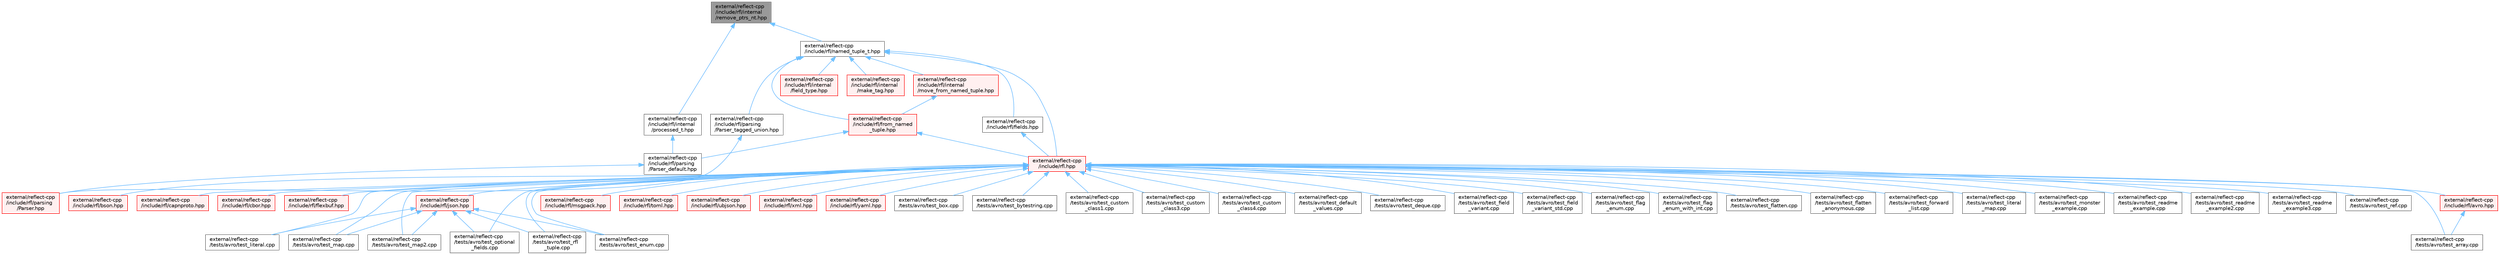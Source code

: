 digraph "external/reflect-cpp/include/rfl/internal/remove_ptrs_nt.hpp"
{
 // LATEX_PDF_SIZE
  bgcolor="transparent";
  edge [fontname=Helvetica,fontsize=10,labelfontname=Helvetica,labelfontsize=10];
  node [fontname=Helvetica,fontsize=10,shape=box,height=0.2,width=0.4];
  Node1 [id="Node000001",label="external/reflect-cpp\l/include/rfl/internal\l/remove_ptrs_nt.hpp",height=0.2,width=0.4,color="gray40", fillcolor="grey60", style="filled", fontcolor="black",tooltip=" "];
  Node1 -> Node2 [id="edge1_Node000001_Node000002",dir="back",color="steelblue1",style="solid",tooltip=" "];
  Node2 [id="Node000002",label="external/reflect-cpp\l/include/rfl/internal\l/processed_t.hpp",height=0.2,width=0.4,color="grey40", fillcolor="white", style="filled",URL="$processed__t_8hpp.html",tooltip=" "];
  Node2 -> Node3 [id="edge2_Node000002_Node000003",dir="back",color="steelblue1",style="solid",tooltip=" "];
  Node3 [id="Node000003",label="external/reflect-cpp\l/include/rfl/parsing\l/Parser_default.hpp",height=0.2,width=0.4,color="grey40", fillcolor="white", style="filled",URL="$_parser__default_8hpp.html",tooltip=" "];
  Node3 -> Node4 [id="edge3_Node000003_Node000004",dir="back",color="steelblue1",style="solid",tooltip=" "];
  Node4 [id="Node000004",label="external/reflect-cpp\l/include/rfl/parsing\l/Parser.hpp",height=0.2,width=0.4,color="red", fillcolor="#FFF0F0", style="filled",URL="$parsing_2_parser_8hpp.html",tooltip=" "];
  Node1 -> Node723 [id="edge4_Node000001_Node000723",dir="back",color="steelblue1",style="solid",tooltip=" "];
  Node723 [id="Node000723",label="external/reflect-cpp\l/include/rfl/named_tuple_t.hpp",height=0.2,width=0.4,color="grey40", fillcolor="white", style="filled",URL="$named__tuple__t_8hpp.html",tooltip=" "];
  Node723 -> Node256 [id="edge5_Node000723_Node000256",dir="back",color="steelblue1",style="solid",tooltip=" "];
  Node256 [id="Node000256",label="external/reflect-cpp\l/include/rfl.hpp",height=0.2,width=0.4,color="red", fillcolor="#FFF0F0", style="filled",URL="$rfl_8hpp.html",tooltip=" "];
  Node256 -> Node6 [id="edge6_Node000256_Node000006",dir="back",color="steelblue1",style="solid",tooltip=" "];
  Node6 [id="Node000006",label="external/reflect-cpp\l/include/rfl/avro.hpp",height=0.2,width=0.4,color="red", fillcolor="#FFF0F0", style="filled",URL="$avro_8hpp.html",tooltip=" "];
  Node6 -> Node13 [id="edge7_Node000006_Node000013",dir="back",color="steelblue1",style="solid",tooltip=" "];
  Node13 [id="Node000013",label="external/reflect-cpp\l/tests/avro/test_array.cpp",height=0.2,width=0.4,color="grey40", fillcolor="white", style="filled",URL="$avro_2test__array_8cpp.html",tooltip=" "];
  Node256 -> Node65 [id="edge8_Node000256_Node000065",dir="back",color="steelblue1",style="solid",tooltip=" "];
  Node65 [id="Node000065",label="external/reflect-cpp\l/include/rfl/bson.hpp",height=0.2,width=0.4,color="red", fillcolor="#FFF0F0", style="filled",URL="$bson_8hpp.html",tooltip=" "];
  Node256 -> Node110 [id="edge9_Node000256_Node000110",dir="back",color="steelblue1",style="solid",tooltip=" "];
  Node110 [id="Node000110",label="external/reflect-cpp\l/include/rfl/capnproto.hpp",height=0.2,width=0.4,color="red", fillcolor="#FFF0F0", style="filled",URL="$capnproto_8hpp.html",tooltip=" "];
  Node256 -> Node163 [id="edge10_Node000256_Node000163",dir="back",color="steelblue1",style="solid",tooltip=" "];
  Node163 [id="Node000163",label="external/reflect-cpp\l/include/rfl/cbor.hpp",height=0.2,width=0.4,color="red", fillcolor="#FFF0F0", style="filled",URL="$cbor_8hpp.html",tooltip=" "];
  Node256 -> Node209 [id="edge11_Node000256_Node000209",dir="back",color="steelblue1",style="solid",tooltip=" "];
  Node209 [id="Node000209",label="external/reflect-cpp\l/include/rfl/flexbuf.hpp",height=0.2,width=0.4,color="red", fillcolor="#FFF0F0", style="filled",URL="$flexbuf_8hpp.html",tooltip=" "];
  Node256 -> Node257 [id="edge12_Node000256_Node000257",dir="back",color="steelblue1",style="solid",tooltip=" "];
  Node257 [id="Node000257",label="external/reflect-cpp\l/include/rfl/json.hpp",height=0.2,width=0.4,color="red", fillcolor="#FFF0F0", style="filled",URL="$reflect-cpp_2include_2rfl_2json_8hpp.html",tooltip=" "];
  Node257 -> Node27 [id="edge13_Node000257_Node000027",dir="back",color="steelblue1",style="solid",tooltip=" "];
  Node27 [id="Node000027",label="external/reflect-cpp\l/tests/avro/test_enum.cpp",height=0.2,width=0.4,color="grey40", fillcolor="white", style="filled",URL="$avro_2test__enum_8cpp.html",tooltip=" "];
  Node257 -> Node35 [id="edge14_Node000257_Node000035",dir="back",color="steelblue1",style="solid",tooltip=" "];
  Node35 [id="Node000035",label="external/reflect-cpp\l/tests/avro/test_literal.cpp",height=0.2,width=0.4,color="grey40", fillcolor="white", style="filled",URL="$avro_2test__literal_8cpp.html",tooltip=" "];
  Node257 -> Node37 [id="edge15_Node000257_Node000037",dir="back",color="steelblue1",style="solid",tooltip=" "];
  Node37 [id="Node000037",label="external/reflect-cpp\l/tests/avro/test_map.cpp",height=0.2,width=0.4,color="grey40", fillcolor="white", style="filled",URL="$avro_2test__map_8cpp.html",tooltip=" "];
  Node257 -> Node38 [id="edge16_Node000257_Node000038",dir="back",color="steelblue1",style="solid",tooltip=" "];
  Node38 [id="Node000038",label="external/reflect-cpp\l/tests/avro/test_map2.cpp",height=0.2,width=0.4,color="grey40", fillcolor="white", style="filled",URL="$avro_2test__map2_8cpp.html",tooltip=" "];
  Node257 -> Node40 [id="edge17_Node000257_Node000040",dir="back",color="steelblue1",style="solid",tooltip=" "];
  Node40 [id="Node000040",label="external/reflect-cpp\l/tests/avro/test_optional\l_fields.cpp",height=0.2,width=0.4,color="grey40", fillcolor="white", style="filled",URL="$avro_2test__optional__fields_8cpp.html",tooltip=" "];
  Node257 -> Node45 [id="edge18_Node000257_Node000045",dir="back",color="steelblue1",style="solid",tooltip=" "];
  Node45 [id="Node000045",label="external/reflect-cpp\l/tests/avro/test_rfl\l_tuple.cpp",height=0.2,width=0.4,color="grey40", fillcolor="white", style="filled",URL="$avro_2test__rfl__tuple_8cpp.html",tooltip=" "];
  Node256 -> Node474 [id="edge19_Node000256_Node000474",dir="back",color="steelblue1",style="solid",tooltip=" "];
  Node474 [id="Node000474",label="external/reflect-cpp\l/include/rfl/msgpack.hpp",height=0.2,width=0.4,color="red", fillcolor="#FFF0F0", style="filled",URL="$msgpack_8hpp.html",tooltip=" "];
  Node256 -> Node517 [id="edge20_Node000256_Node000517",dir="back",color="steelblue1",style="solid",tooltip=" "];
  Node517 [id="Node000517",label="external/reflect-cpp\l/include/rfl/toml.hpp",height=0.2,width=0.4,color="red", fillcolor="#FFF0F0", style="filled",URL="$toml_8hpp.html",tooltip=" "];
  Node256 -> Node564 [id="edge21_Node000256_Node000564",dir="back",color="steelblue1",style="solid",tooltip=" "];
  Node564 [id="Node000564",label="external/reflect-cpp\l/include/rfl/ubjson.hpp",height=0.2,width=0.4,color="red", fillcolor="#FFF0F0", style="filled",URL="$ubjson_8hpp.html",tooltip=" "];
  Node256 -> Node605 [id="edge22_Node000256_Node000605",dir="back",color="steelblue1",style="solid",tooltip=" "];
  Node605 [id="Node000605",label="external/reflect-cpp\l/include/rfl/xml.hpp",height=0.2,width=0.4,color="red", fillcolor="#FFF0F0", style="filled",URL="$xml_8hpp.html",tooltip=" "];
  Node256 -> Node644 [id="edge23_Node000256_Node000644",dir="back",color="steelblue1",style="solid",tooltip=" "];
  Node644 [id="Node000644",label="external/reflect-cpp\l/include/rfl/yaml.hpp",height=0.2,width=0.4,color="red", fillcolor="#FFF0F0", style="filled",URL="$yaml_8hpp.html",tooltip=" "];
  Node256 -> Node13 [id="edge24_Node000256_Node000013",dir="back",color="steelblue1",style="solid",tooltip=" "];
  Node256 -> Node19 [id="edge25_Node000256_Node000019",dir="back",color="steelblue1",style="solid",tooltip=" "];
  Node19 [id="Node000019",label="external/reflect-cpp\l/tests/avro/test_box.cpp",height=0.2,width=0.4,color="grey40", fillcolor="white", style="filled",URL="$avro_2test__box_8cpp.html",tooltip=" "];
  Node256 -> Node20 [id="edge26_Node000256_Node000020",dir="back",color="steelblue1",style="solid",tooltip=" "];
  Node20 [id="Node000020",label="external/reflect-cpp\l/tests/avro/test_bytestring.cpp",height=0.2,width=0.4,color="grey40", fillcolor="white", style="filled",URL="$avro_2test__bytestring_8cpp.html",tooltip=" "];
  Node256 -> Node22 [id="edge27_Node000256_Node000022",dir="back",color="steelblue1",style="solid",tooltip=" "];
  Node22 [id="Node000022",label="external/reflect-cpp\l/tests/avro/test_custom\l_class1.cpp",height=0.2,width=0.4,color="grey40", fillcolor="white", style="filled",URL="$avro_2test__custom__class1_8cpp.html",tooltip=" "];
  Node256 -> Node23 [id="edge28_Node000256_Node000023",dir="back",color="steelblue1",style="solid",tooltip=" "];
  Node23 [id="Node000023",label="external/reflect-cpp\l/tests/avro/test_custom\l_class3.cpp",height=0.2,width=0.4,color="grey40", fillcolor="white", style="filled",URL="$avro_2test__custom__class3_8cpp.html",tooltip=" "];
  Node256 -> Node24 [id="edge29_Node000256_Node000024",dir="back",color="steelblue1",style="solid",tooltip=" "];
  Node24 [id="Node000024",label="external/reflect-cpp\l/tests/avro/test_custom\l_class4.cpp",height=0.2,width=0.4,color="grey40", fillcolor="white", style="filled",URL="$avro_2test__custom__class4_8cpp.html",tooltip=" "];
  Node256 -> Node25 [id="edge30_Node000256_Node000025",dir="back",color="steelblue1",style="solid",tooltip=" "];
  Node25 [id="Node000025",label="external/reflect-cpp\l/tests/avro/test_default\l_values.cpp",height=0.2,width=0.4,color="grey40", fillcolor="white", style="filled",URL="$avro_2test__default__values_8cpp.html",tooltip=" "];
  Node256 -> Node26 [id="edge31_Node000256_Node000026",dir="back",color="steelblue1",style="solid",tooltip=" "];
  Node26 [id="Node000026",label="external/reflect-cpp\l/tests/avro/test_deque.cpp",height=0.2,width=0.4,color="grey40", fillcolor="white", style="filled",URL="$avro_2test__deque_8cpp.html",tooltip=" "];
  Node256 -> Node27 [id="edge32_Node000256_Node000027",dir="back",color="steelblue1",style="solid",tooltip=" "];
  Node256 -> Node28 [id="edge33_Node000256_Node000028",dir="back",color="steelblue1",style="solid",tooltip=" "];
  Node28 [id="Node000028",label="external/reflect-cpp\l/tests/avro/test_field\l_variant.cpp",height=0.2,width=0.4,color="grey40", fillcolor="white", style="filled",URL="$avro_2test__field__variant_8cpp.html",tooltip=" "];
  Node256 -> Node29 [id="edge34_Node000256_Node000029",dir="back",color="steelblue1",style="solid",tooltip=" "];
  Node29 [id="Node000029",label="external/reflect-cpp\l/tests/avro/test_field\l_variant_std.cpp",height=0.2,width=0.4,color="grey40", fillcolor="white", style="filled",URL="$avro_2test__field__variant__std_8cpp.html",tooltip=" "];
  Node256 -> Node30 [id="edge35_Node000256_Node000030",dir="back",color="steelblue1",style="solid",tooltip=" "];
  Node30 [id="Node000030",label="external/reflect-cpp\l/tests/avro/test_flag\l_enum.cpp",height=0.2,width=0.4,color="grey40", fillcolor="white", style="filled",URL="$avro_2test__flag__enum_8cpp.html",tooltip=" "];
  Node256 -> Node31 [id="edge36_Node000256_Node000031",dir="back",color="steelblue1",style="solid",tooltip=" "];
  Node31 [id="Node000031",label="external/reflect-cpp\l/tests/avro/test_flag\l_enum_with_int.cpp",height=0.2,width=0.4,color="grey40", fillcolor="white", style="filled",URL="$avro_2test__flag__enum__with__int_8cpp.html",tooltip=" "];
  Node256 -> Node32 [id="edge37_Node000256_Node000032",dir="back",color="steelblue1",style="solid",tooltip=" "];
  Node32 [id="Node000032",label="external/reflect-cpp\l/tests/avro/test_flatten.cpp",height=0.2,width=0.4,color="grey40", fillcolor="white", style="filled",URL="$avro_2test__flatten_8cpp.html",tooltip=" "];
  Node256 -> Node33 [id="edge38_Node000256_Node000033",dir="back",color="steelblue1",style="solid",tooltip=" "];
  Node33 [id="Node000033",label="external/reflect-cpp\l/tests/avro/test_flatten\l_anonymous.cpp",height=0.2,width=0.4,color="grey40", fillcolor="white", style="filled",URL="$avro_2test__flatten__anonymous_8cpp.html",tooltip=" "];
  Node256 -> Node34 [id="edge39_Node000256_Node000034",dir="back",color="steelblue1",style="solid",tooltip=" "];
  Node34 [id="Node000034",label="external/reflect-cpp\l/tests/avro/test_forward\l_list.cpp",height=0.2,width=0.4,color="grey40", fillcolor="white", style="filled",URL="$avro_2test__forward__list_8cpp.html",tooltip=" "];
  Node256 -> Node35 [id="edge40_Node000256_Node000035",dir="back",color="steelblue1",style="solid",tooltip=" "];
  Node256 -> Node36 [id="edge41_Node000256_Node000036",dir="back",color="steelblue1",style="solid",tooltip=" "];
  Node36 [id="Node000036",label="external/reflect-cpp\l/tests/avro/test_literal\l_map.cpp",height=0.2,width=0.4,color="grey40", fillcolor="white", style="filled",URL="$avro_2test__literal__map_8cpp.html",tooltip=" "];
  Node256 -> Node37 [id="edge42_Node000256_Node000037",dir="back",color="steelblue1",style="solid",tooltip=" "];
  Node256 -> Node38 [id="edge43_Node000256_Node000038",dir="back",color="steelblue1",style="solid",tooltip=" "];
  Node256 -> Node39 [id="edge44_Node000256_Node000039",dir="back",color="steelblue1",style="solid",tooltip=" "];
  Node39 [id="Node000039",label="external/reflect-cpp\l/tests/avro/test_monster\l_example.cpp",height=0.2,width=0.4,color="grey40", fillcolor="white", style="filled",URL="$avro_2test__monster__example_8cpp.html",tooltip=" "];
  Node256 -> Node40 [id="edge45_Node000256_Node000040",dir="back",color="steelblue1",style="solid",tooltip=" "];
  Node256 -> Node41 [id="edge46_Node000256_Node000041",dir="back",color="steelblue1",style="solid",tooltip=" "];
  Node41 [id="Node000041",label="external/reflect-cpp\l/tests/avro/test_readme\l_example.cpp",height=0.2,width=0.4,color="grey40", fillcolor="white", style="filled",URL="$avro_2test__readme__example_8cpp.html",tooltip=" "];
  Node256 -> Node42 [id="edge47_Node000256_Node000042",dir="back",color="steelblue1",style="solid",tooltip=" "];
  Node42 [id="Node000042",label="external/reflect-cpp\l/tests/avro/test_readme\l_example2.cpp",height=0.2,width=0.4,color="grey40", fillcolor="white", style="filled",URL="$avro_2test__readme__example2_8cpp.html",tooltip=" "];
  Node256 -> Node43 [id="edge48_Node000256_Node000043",dir="back",color="steelblue1",style="solid",tooltip=" "];
  Node43 [id="Node000043",label="external/reflect-cpp\l/tests/avro/test_readme\l_example3.cpp",height=0.2,width=0.4,color="grey40", fillcolor="white", style="filled",URL="$avro_2test__readme__example3_8cpp.html",tooltip=" "];
  Node256 -> Node44 [id="edge49_Node000256_Node000044",dir="back",color="steelblue1",style="solid",tooltip=" "];
  Node44 [id="Node000044",label="external/reflect-cpp\l/tests/avro/test_ref.cpp",height=0.2,width=0.4,color="grey40", fillcolor="white", style="filled",URL="$avro_2test__ref_8cpp.html",tooltip=" "];
  Node256 -> Node45 [id="edge50_Node000256_Node000045",dir="back",color="steelblue1",style="solid",tooltip=" "];
  Node723 -> Node724 [id="edge51_Node000723_Node000724",dir="back",color="steelblue1",style="solid",tooltip=" "];
  Node724 [id="Node000724",label="external/reflect-cpp\l/include/rfl/fields.hpp",height=0.2,width=0.4,color="grey40", fillcolor="white", style="filled",URL="$fields_8hpp.html",tooltip=" "];
  Node724 -> Node256 [id="edge52_Node000724_Node000256",dir="back",color="steelblue1",style="solid",tooltip=" "];
  Node723 -> Node725 [id="edge53_Node000723_Node000725",dir="back",color="steelblue1",style="solid",tooltip=" "];
  Node725 [id="Node000725",label="external/reflect-cpp\l/include/rfl/from_named\l_tuple.hpp",height=0.2,width=0.4,color="red", fillcolor="#FFF0F0", style="filled",URL="$from__named__tuple_8hpp.html",tooltip=" "];
  Node725 -> Node256 [id="edge54_Node000725_Node000256",dir="back",color="steelblue1",style="solid",tooltip=" "];
  Node725 -> Node3 [id="edge55_Node000725_Node000003",dir="back",color="steelblue1",style="solid",tooltip=" "];
  Node723 -> Node728 [id="edge56_Node000723_Node000728",dir="back",color="steelblue1",style="solid",tooltip=" "];
  Node728 [id="Node000728",label="external/reflect-cpp\l/include/rfl/internal\l/field_type.hpp",height=0.2,width=0.4,color="red", fillcolor="#FFF0F0", style="filled",URL="$internal_2field__type_8hpp.html",tooltip=" "];
  Node723 -> Node732 [id="edge57_Node000723_Node000732",dir="back",color="steelblue1",style="solid",tooltip=" "];
  Node732 [id="Node000732",label="external/reflect-cpp\l/include/rfl/internal\l/make_tag.hpp",height=0.2,width=0.4,color="red", fillcolor="#FFF0F0", style="filled",URL="$make__tag_8hpp.html",tooltip=" "];
  Node723 -> Node743 [id="edge58_Node000723_Node000743",dir="back",color="steelblue1",style="solid",tooltip=" "];
  Node743 [id="Node000743",label="external/reflect-cpp\l/include/rfl/internal\l/move_from_named_tuple.hpp",height=0.2,width=0.4,color="red", fillcolor="#FFF0F0", style="filled",URL="$move__from__named__tuple_8hpp.html",tooltip=" "];
  Node743 -> Node725 [id="edge59_Node000743_Node000725",dir="back",color="steelblue1",style="solid",tooltip=" "];
  Node723 -> Node742 [id="edge60_Node000723_Node000742",dir="back",color="steelblue1",style="solid",tooltip=" "];
  Node742 [id="Node000742",label="external/reflect-cpp\l/include/rfl/parsing\l/Parser_tagged_union.hpp",height=0.2,width=0.4,color="grey40", fillcolor="white", style="filled",URL="$_parser__tagged__union_8hpp.html",tooltip=" "];
  Node742 -> Node4 [id="edge61_Node000742_Node000004",dir="back",color="steelblue1",style="solid",tooltip=" "];
}
